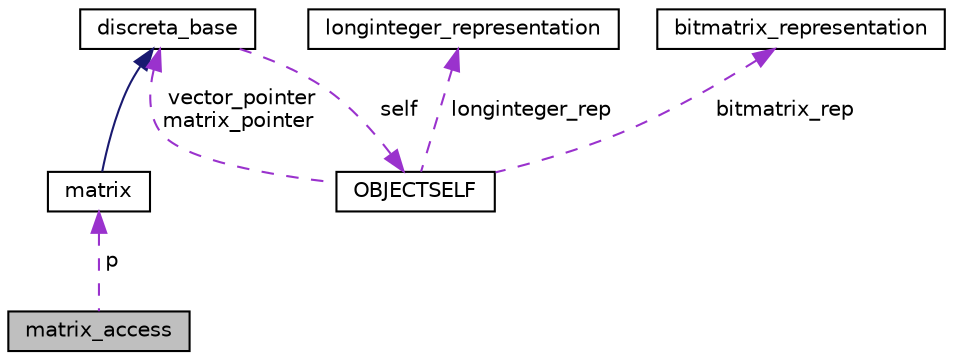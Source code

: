 digraph "matrix_access"
{
  edge [fontname="Helvetica",fontsize="10",labelfontname="Helvetica",labelfontsize="10"];
  node [fontname="Helvetica",fontsize="10",shape=record];
  Node1 [label="matrix_access",height=0.2,width=0.4,color="black", fillcolor="grey75", style="filled", fontcolor="black"];
  Node2 -> Node1 [dir="back",color="darkorchid3",fontsize="10",style="dashed",label=" p" ,fontname="Helvetica"];
  Node2 [label="matrix",height=0.2,width=0.4,color="black", fillcolor="white", style="filled",URL="$d1/d8d/classmatrix.html"];
  Node3 -> Node2 [dir="back",color="midnightblue",fontsize="10",style="solid",fontname="Helvetica"];
  Node3 [label="discreta_base",height=0.2,width=0.4,color="black", fillcolor="white", style="filled",URL="$d7/d71/classdiscreta__base.html"];
  Node4 -> Node3 [dir="back",color="darkorchid3",fontsize="10",style="dashed",label=" self" ,fontname="Helvetica"];
  Node4 [label="OBJECTSELF",height=0.2,width=0.4,color="black", fillcolor="white", style="filled",URL="$d0/dd9/union_o_b_j_e_c_t_s_e_l_f.html"];
  Node3 -> Node4 [dir="back",color="darkorchid3",fontsize="10",style="dashed",label=" vector_pointer\nmatrix_pointer" ,fontname="Helvetica"];
  Node5 -> Node4 [dir="back",color="darkorchid3",fontsize="10",style="dashed",label=" longinteger_rep" ,fontname="Helvetica"];
  Node5 [label="longinteger_representation",height=0.2,width=0.4,color="black", fillcolor="white", style="filled",URL="$dd/d35/structlonginteger__representation.html"];
  Node6 -> Node4 [dir="back",color="darkorchid3",fontsize="10",style="dashed",label=" bitmatrix_rep" ,fontname="Helvetica"];
  Node6 [label="bitmatrix_representation",height=0.2,width=0.4,color="black", fillcolor="white", style="filled",URL="$de/da0/structbitmatrix__representation.html"];
}
